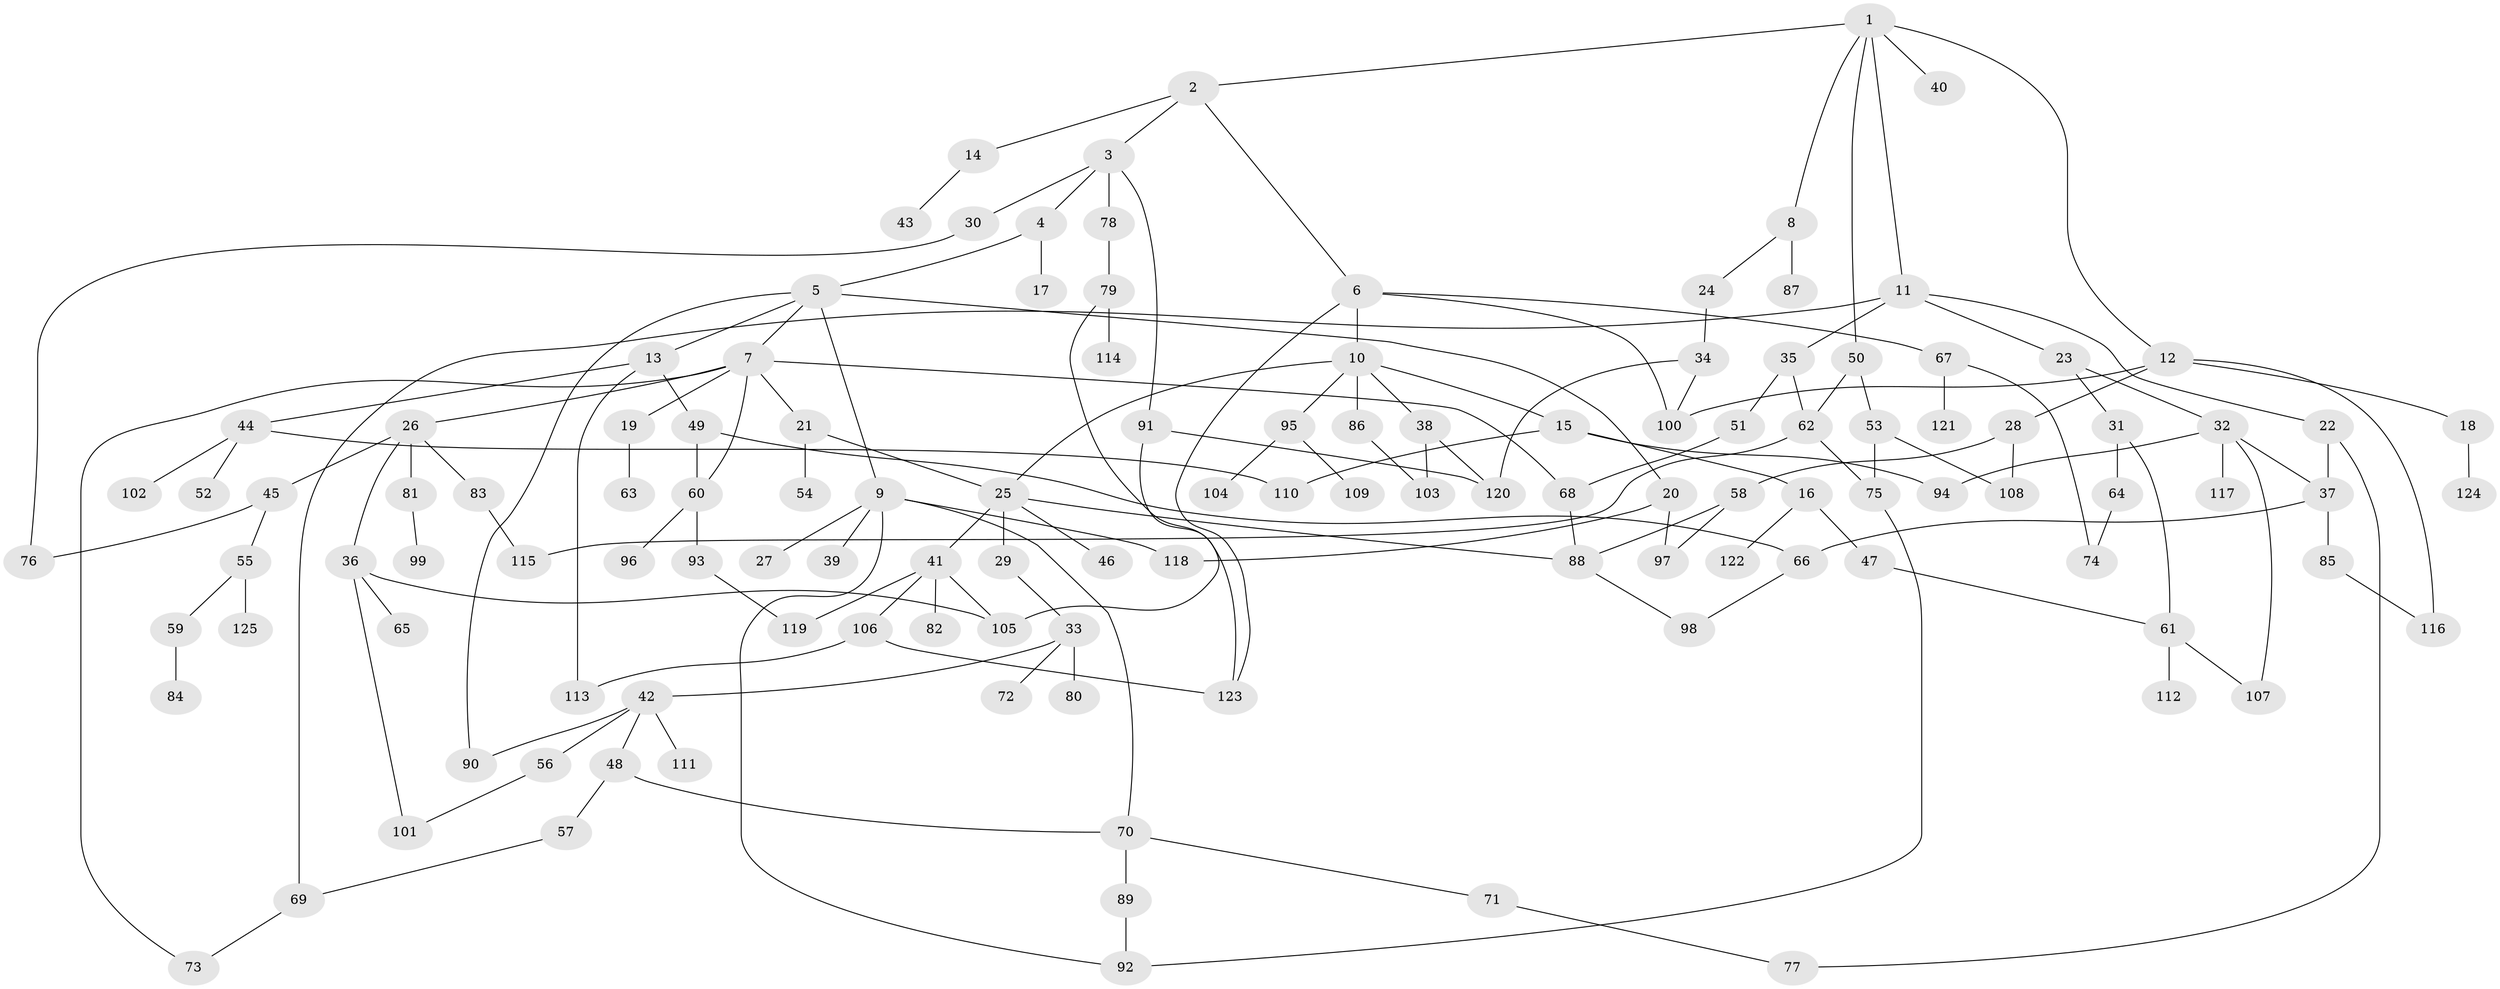 // Generated by graph-tools (version 1.1) at 2025/42/03/09/25 04:42:24]
// undirected, 125 vertices, 164 edges
graph export_dot {
graph [start="1"]
  node [color=gray90,style=filled];
  1;
  2;
  3;
  4;
  5;
  6;
  7;
  8;
  9;
  10;
  11;
  12;
  13;
  14;
  15;
  16;
  17;
  18;
  19;
  20;
  21;
  22;
  23;
  24;
  25;
  26;
  27;
  28;
  29;
  30;
  31;
  32;
  33;
  34;
  35;
  36;
  37;
  38;
  39;
  40;
  41;
  42;
  43;
  44;
  45;
  46;
  47;
  48;
  49;
  50;
  51;
  52;
  53;
  54;
  55;
  56;
  57;
  58;
  59;
  60;
  61;
  62;
  63;
  64;
  65;
  66;
  67;
  68;
  69;
  70;
  71;
  72;
  73;
  74;
  75;
  76;
  77;
  78;
  79;
  80;
  81;
  82;
  83;
  84;
  85;
  86;
  87;
  88;
  89;
  90;
  91;
  92;
  93;
  94;
  95;
  96;
  97;
  98;
  99;
  100;
  101;
  102;
  103;
  104;
  105;
  106;
  107;
  108;
  109;
  110;
  111;
  112;
  113;
  114;
  115;
  116;
  117;
  118;
  119;
  120;
  121;
  122;
  123;
  124;
  125;
  1 -- 2;
  1 -- 8;
  1 -- 11;
  1 -- 12;
  1 -- 40;
  1 -- 50;
  2 -- 3;
  2 -- 6;
  2 -- 14;
  3 -- 4;
  3 -- 30;
  3 -- 78;
  3 -- 91;
  4 -- 5;
  4 -- 17;
  5 -- 7;
  5 -- 9;
  5 -- 13;
  5 -- 20;
  5 -- 90;
  6 -- 10;
  6 -- 67;
  6 -- 123;
  6 -- 100;
  7 -- 19;
  7 -- 21;
  7 -- 26;
  7 -- 60;
  7 -- 68;
  7 -- 73;
  8 -- 24;
  8 -- 87;
  9 -- 27;
  9 -- 39;
  9 -- 70;
  9 -- 118;
  9 -- 92;
  10 -- 15;
  10 -- 38;
  10 -- 86;
  10 -- 95;
  10 -- 25;
  11 -- 22;
  11 -- 23;
  11 -- 35;
  11 -- 69;
  12 -- 18;
  12 -- 28;
  12 -- 116;
  12 -- 100;
  13 -- 44;
  13 -- 49;
  13 -- 113;
  14 -- 43;
  15 -- 16;
  15 -- 110;
  15 -- 94;
  16 -- 47;
  16 -- 122;
  18 -- 124;
  19 -- 63;
  20 -- 97;
  20 -- 118;
  21 -- 25;
  21 -- 54;
  22 -- 37;
  22 -- 77;
  23 -- 31;
  23 -- 32;
  24 -- 34;
  25 -- 29;
  25 -- 41;
  25 -- 46;
  25 -- 88;
  26 -- 36;
  26 -- 45;
  26 -- 81;
  26 -- 83;
  28 -- 58;
  28 -- 108;
  29 -- 33;
  30 -- 76;
  31 -- 64;
  31 -- 61;
  32 -- 94;
  32 -- 117;
  32 -- 107;
  32 -- 37;
  33 -- 42;
  33 -- 72;
  33 -- 80;
  34 -- 100;
  34 -- 120;
  35 -- 51;
  35 -- 62;
  36 -- 65;
  36 -- 101;
  36 -- 105;
  37 -- 85;
  37 -- 66;
  38 -- 103;
  38 -- 120;
  41 -- 82;
  41 -- 105;
  41 -- 106;
  41 -- 119;
  42 -- 48;
  42 -- 56;
  42 -- 111;
  42 -- 90;
  44 -- 52;
  44 -- 102;
  44 -- 110;
  45 -- 55;
  45 -- 76;
  47 -- 61;
  48 -- 57;
  48 -- 70;
  49 -- 66;
  49 -- 60;
  50 -- 53;
  50 -- 62;
  51 -- 68;
  53 -- 108;
  53 -- 75;
  55 -- 59;
  55 -- 125;
  56 -- 101;
  57 -- 69;
  58 -- 88;
  58 -- 97;
  59 -- 84;
  60 -- 93;
  60 -- 96;
  61 -- 107;
  61 -- 112;
  62 -- 75;
  62 -- 115;
  64 -- 74;
  66 -- 98;
  67 -- 74;
  67 -- 121;
  68 -- 88;
  69 -- 73;
  70 -- 71;
  70 -- 89;
  71 -- 77;
  75 -- 92;
  78 -- 79;
  79 -- 114;
  79 -- 123;
  81 -- 99;
  83 -- 115;
  85 -- 116;
  86 -- 103;
  88 -- 98;
  89 -- 92;
  91 -- 120;
  91 -- 105;
  93 -- 119;
  95 -- 104;
  95 -- 109;
  106 -- 113;
  106 -- 123;
}
